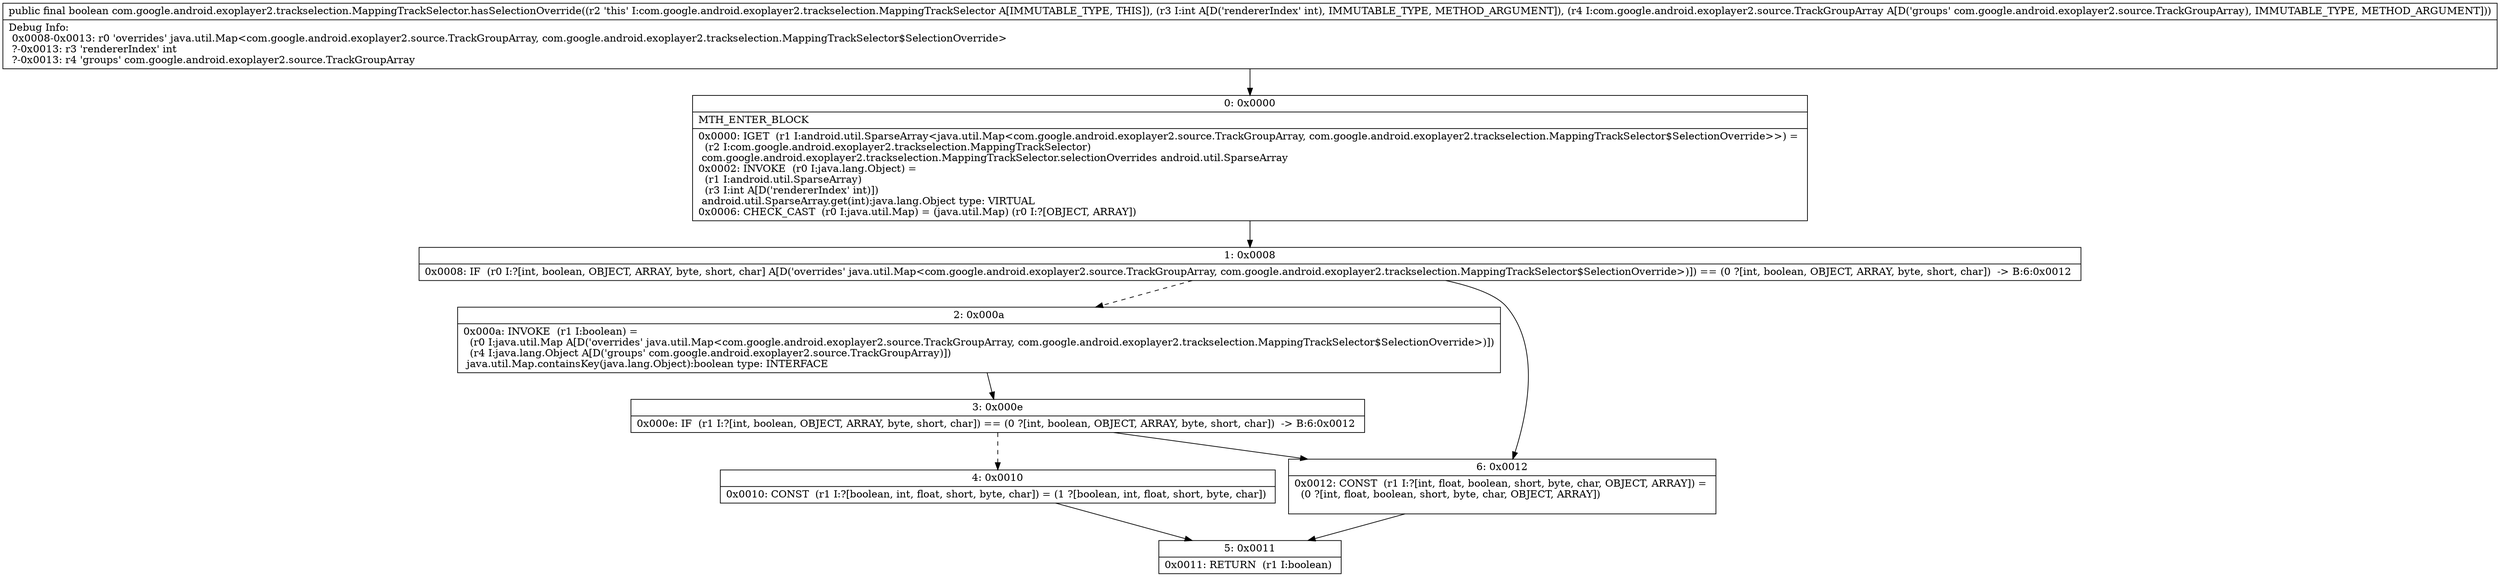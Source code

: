 digraph "CFG forcom.google.android.exoplayer2.trackselection.MappingTrackSelector.hasSelectionOverride(ILcom\/google\/android\/exoplayer2\/source\/TrackGroupArray;)Z" {
Node_0 [shape=record,label="{0\:\ 0x0000|MTH_ENTER_BLOCK\l|0x0000: IGET  (r1 I:android.util.SparseArray\<java.util.Map\<com.google.android.exoplayer2.source.TrackGroupArray, com.google.android.exoplayer2.trackselection.MappingTrackSelector$SelectionOverride\>\>) = \l  (r2 I:com.google.android.exoplayer2.trackselection.MappingTrackSelector)\l com.google.android.exoplayer2.trackselection.MappingTrackSelector.selectionOverrides android.util.SparseArray \l0x0002: INVOKE  (r0 I:java.lang.Object) = \l  (r1 I:android.util.SparseArray)\l  (r3 I:int A[D('rendererIndex' int)])\l android.util.SparseArray.get(int):java.lang.Object type: VIRTUAL \l0x0006: CHECK_CAST  (r0 I:java.util.Map) = (java.util.Map) (r0 I:?[OBJECT, ARRAY]) \l}"];
Node_1 [shape=record,label="{1\:\ 0x0008|0x0008: IF  (r0 I:?[int, boolean, OBJECT, ARRAY, byte, short, char] A[D('overrides' java.util.Map\<com.google.android.exoplayer2.source.TrackGroupArray, com.google.android.exoplayer2.trackselection.MappingTrackSelector$SelectionOverride\>)]) == (0 ?[int, boolean, OBJECT, ARRAY, byte, short, char])  \-\> B:6:0x0012 \l}"];
Node_2 [shape=record,label="{2\:\ 0x000a|0x000a: INVOKE  (r1 I:boolean) = \l  (r0 I:java.util.Map A[D('overrides' java.util.Map\<com.google.android.exoplayer2.source.TrackGroupArray, com.google.android.exoplayer2.trackselection.MappingTrackSelector$SelectionOverride\>)])\l  (r4 I:java.lang.Object A[D('groups' com.google.android.exoplayer2.source.TrackGroupArray)])\l java.util.Map.containsKey(java.lang.Object):boolean type: INTERFACE \l}"];
Node_3 [shape=record,label="{3\:\ 0x000e|0x000e: IF  (r1 I:?[int, boolean, OBJECT, ARRAY, byte, short, char]) == (0 ?[int, boolean, OBJECT, ARRAY, byte, short, char])  \-\> B:6:0x0012 \l}"];
Node_4 [shape=record,label="{4\:\ 0x0010|0x0010: CONST  (r1 I:?[boolean, int, float, short, byte, char]) = (1 ?[boolean, int, float, short, byte, char]) \l}"];
Node_5 [shape=record,label="{5\:\ 0x0011|0x0011: RETURN  (r1 I:boolean) \l}"];
Node_6 [shape=record,label="{6\:\ 0x0012|0x0012: CONST  (r1 I:?[int, float, boolean, short, byte, char, OBJECT, ARRAY]) = \l  (0 ?[int, float, boolean, short, byte, char, OBJECT, ARRAY])\l \l}"];
MethodNode[shape=record,label="{public final boolean com.google.android.exoplayer2.trackselection.MappingTrackSelector.hasSelectionOverride((r2 'this' I:com.google.android.exoplayer2.trackselection.MappingTrackSelector A[IMMUTABLE_TYPE, THIS]), (r3 I:int A[D('rendererIndex' int), IMMUTABLE_TYPE, METHOD_ARGUMENT]), (r4 I:com.google.android.exoplayer2.source.TrackGroupArray A[D('groups' com.google.android.exoplayer2.source.TrackGroupArray), IMMUTABLE_TYPE, METHOD_ARGUMENT]))  | Debug Info:\l  0x0008\-0x0013: r0 'overrides' java.util.Map\<com.google.android.exoplayer2.source.TrackGroupArray, com.google.android.exoplayer2.trackselection.MappingTrackSelector$SelectionOverride\>\l  ?\-0x0013: r3 'rendererIndex' int\l  ?\-0x0013: r4 'groups' com.google.android.exoplayer2.source.TrackGroupArray\l}"];
MethodNode -> Node_0;
Node_0 -> Node_1;
Node_1 -> Node_2[style=dashed];
Node_1 -> Node_6;
Node_2 -> Node_3;
Node_3 -> Node_4[style=dashed];
Node_3 -> Node_6;
Node_4 -> Node_5;
Node_6 -> Node_5;
}

